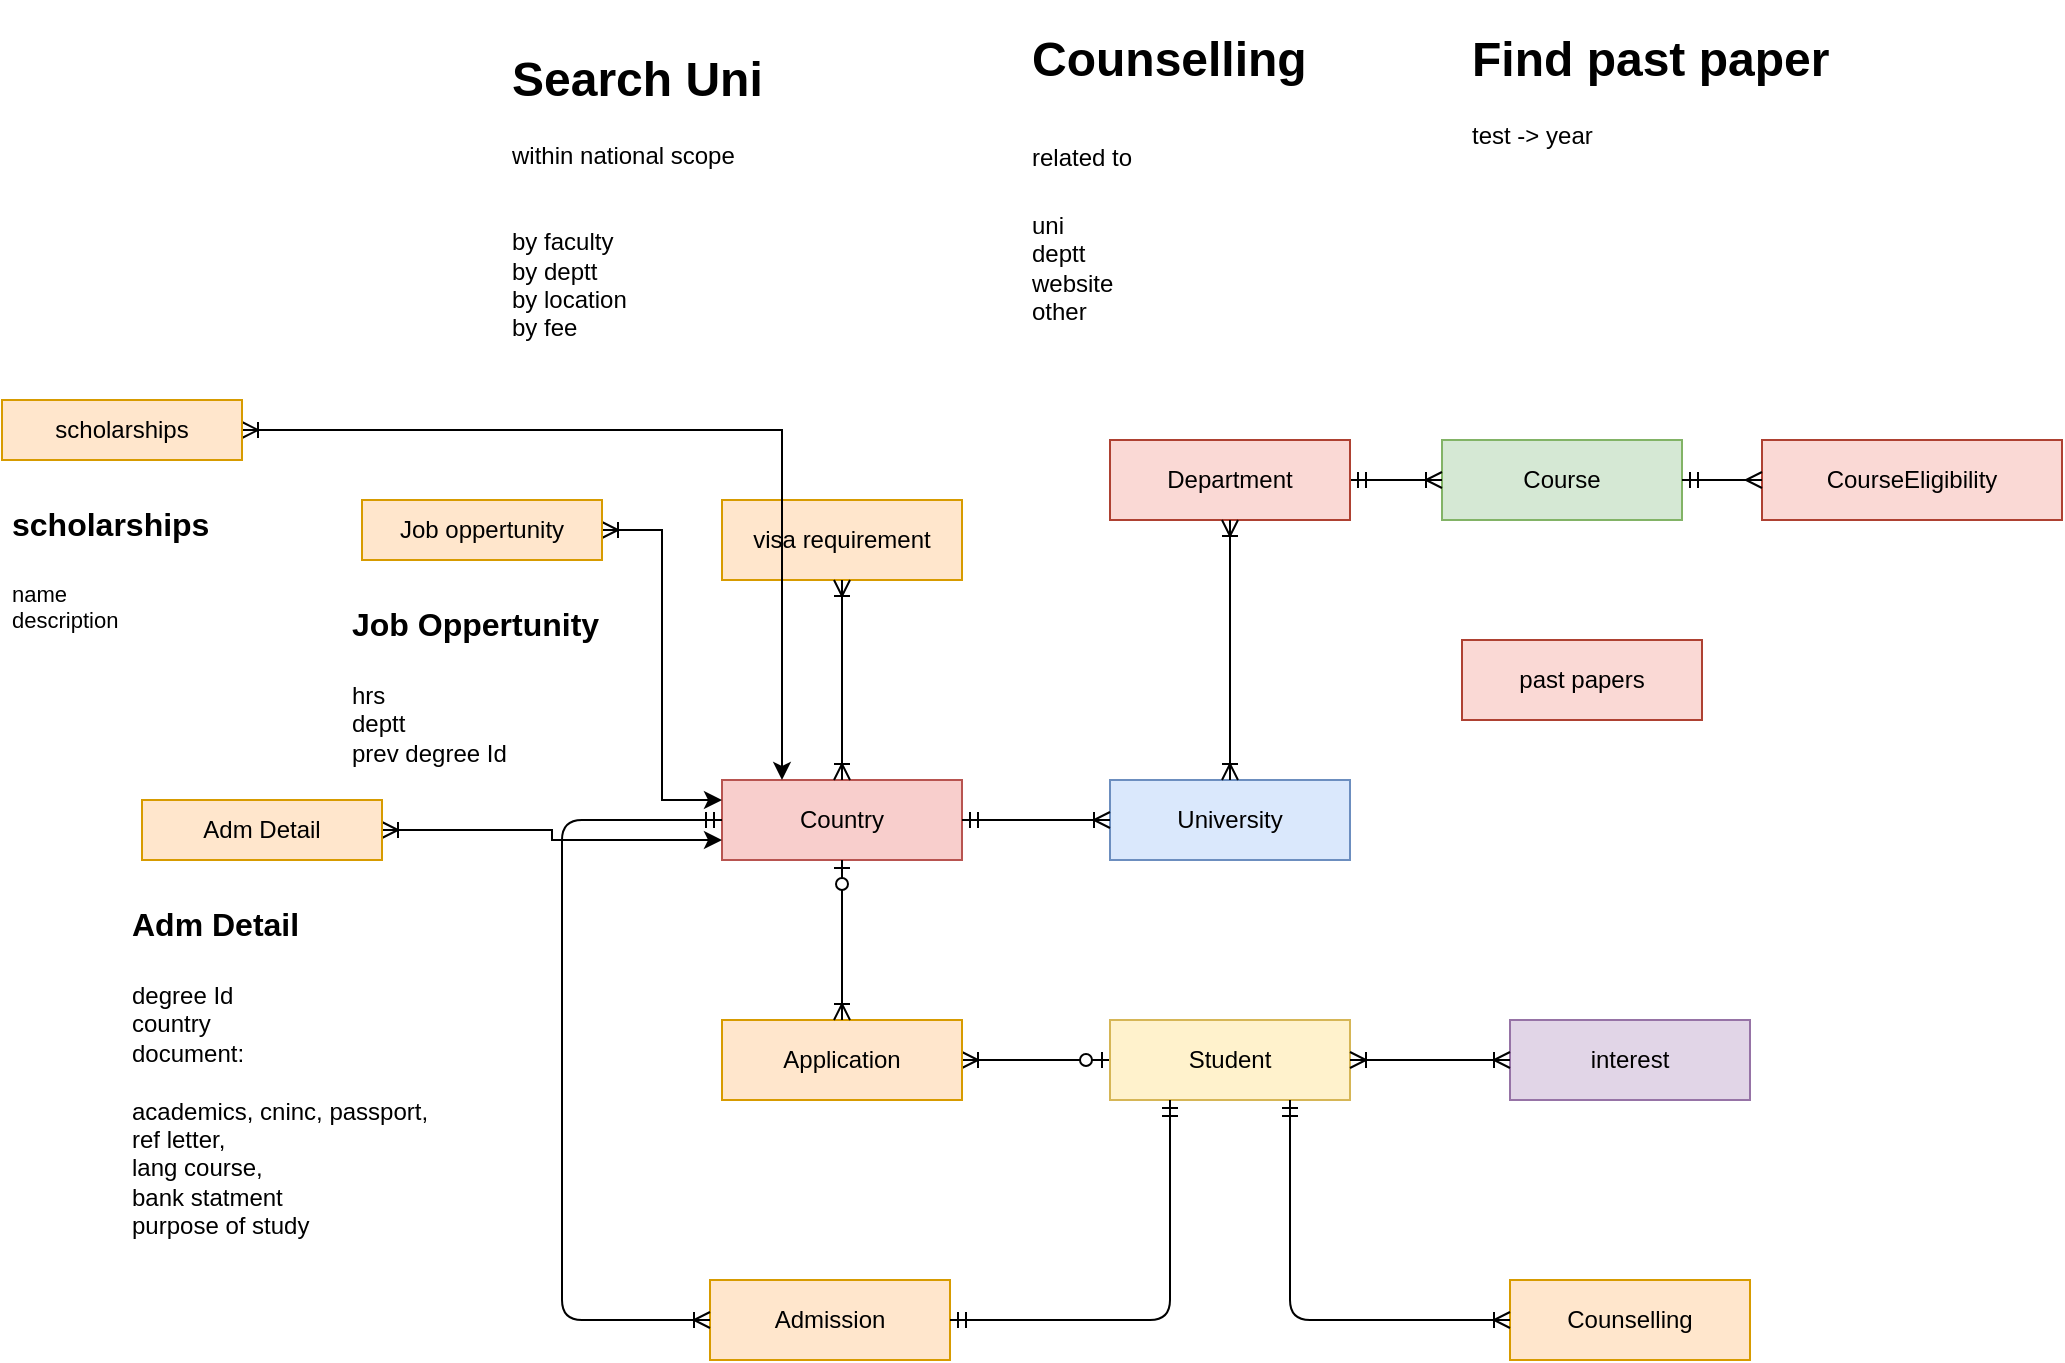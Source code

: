 <mxfile version="13.9.9" type="device"><diagram id="kT_2G1Oi2_d7CmoobZ1U" name="Page-1"><mxGraphModel dx="769" dy="1584" grid="1" gridSize="10" guides="1" tooltips="1" connect="1" arrows="1" fold="1" page="1" pageScale="1" pageWidth="850" pageHeight="1100" math="0" shadow="0"><root><mxCell id="0"/><mxCell id="1" parent="0"/><mxCell id="ePN3qTdCM2Kb01hTVGAU-1" value="Country" style="rounded=0;whiteSpace=wrap;html=1;fillColor=#f8cecc;strokeColor=#b85450;" vertex="1" parent="1"><mxGeometry x="400" y="190" width="120" height="40" as="geometry"/></mxCell><mxCell id="ePN3qTdCM2Kb01hTVGAU-2" value="University" style="rounded=0;whiteSpace=wrap;html=1;fillColor=#dae8fc;strokeColor=#6c8ebf;" vertex="1" parent="1"><mxGeometry x="594" y="190" width="120" height="40" as="geometry"/></mxCell><mxCell id="ePN3qTdCM2Kb01hTVGAU-3" value="Course" style="rounded=0;whiteSpace=wrap;html=1;fillColor=#d5e8d4;strokeColor=#82b366;" vertex="1" parent="1"><mxGeometry x="760" y="20" width="120" height="40" as="geometry"/></mxCell><mxCell id="ePN3qTdCM2Kb01hTVGAU-4" value="" style="edgeStyle=entityRelationEdgeStyle;fontSize=12;html=1;endArrow=ERoneToMany;startArrow=ERmandOne;entryX=0;entryY=0.5;entryDx=0;entryDy=0;exitX=1;exitY=0.5;exitDx=0;exitDy=0;" edge="1" parent="1" source="ePN3qTdCM2Kb01hTVGAU-1" target="ePN3qTdCM2Kb01hTVGAU-2"><mxGeometry width="100" height="100" relative="1" as="geometry"><mxPoint x="574" y="280" as="sourcePoint"/><mxPoint x="694" y="290" as="targetPoint"/></mxGeometry></mxCell><mxCell id="ePN3qTdCM2Kb01hTVGAU-5" value="" style="edgeStyle=entityRelationEdgeStyle;fontSize=12;html=1;endArrow=ERoneToMany;startArrow=ERzeroToOne;exitX=0;exitY=0.5;exitDx=0;exitDy=0;entryX=1;entryY=0.5;entryDx=0;entryDy=0;" edge="1" parent="1" source="ePN3qTdCM2Kb01hTVGAU-6" target="ePN3qTdCM2Kb01hTVGAU-7"><mxGeometry width="100" height="100" relative="1" as="geometry"><mxPoint x="554" y="530" as="sourcePoint"/><mxPoint x="514" y="380" as="targetPoint"/></mxGeometry></mxCell><mxCell id="ePN3qTdCM2Kb01hTVGAU-6" value="Student" style="rounded=0;whiteSpace=wrap;html=1;fillColor=#fff2cc;strokeColor=#d6b656;" vertex="1" parent="1"><mxGeometry x="594" y="310" width="120" height="40" as="geometry"/></mxCell><mxCell id="ePN3qTdCM2Kb01hTVGAU-7" value="Application" style="rounded=0;whiteSpace=wrap;html=1;fillColor=#ffe6cc;strokeColor=#d79b00;" vertex="1" parent="1"><mxGeometry x="400" y="310" width="120" height="40" as="geometry"/></mxCell><mxCell id="ePN3qTdCM2Kb01hTVGAU-8" value="interest" style="rounded=0;whiteSpace=wrap;html=1;fillColor=#e1d5e7;strokeColor=#9673a6;" vertex="1" parent="1"><mxGeometry x="794" y="310" width="120" height="40" as="geometry"/></mxCell><mxCell id="ePN3qTdCM2Kb01hTVGAU-9" value="" style="fontSize=12;html=1;endArrow=ERoneToMany;startArrow=ERzeroToOne;elbow=vertical;entryX=0.5;entryY=0;entryDx=0;entryDy=0;" edge="1" parent="1" source="ePN3qTdCM2Kb01hTVGAU-1" target="ePN3qTdCM2Kb01hTVGAU-7"><mxGeometry width="100" height="100" relative="1" as="geometry"><mxPoint x="524" y="340" as="sourcePoint"/><mxPoint x="464" y="310" as="targetPoint"/></mxGeometry></mxCell><mxCell id="ePN3qTdCM2Kb01hTVGAU-10" value="" style="edgeStyle=entityRelationEdgeStyle;fontSize=12;html=1;endArrow=ERoneToMany;startArrow=ERoneToMany;entryX=0;entryY=0.5;entryDx=0;entryDy=0;exitX=1;exitY=0.5;exitDx=0;exitDy=0;" edge="1" parent="1" source="ePN3qTdCM2Kb01hTVGAU-6" target="ePN3qTdCM2Kb01hTVGAU-8"><mxGeometry width="100" height="100" relative="1" as="geometry"><mxPoint x="594" y="350" as="sourcePoint"/><mxPoint x="694" y="250" as="targetPoint"/></mxGeometry></mxCell><mxCell id="ePN3qTdCM2Kb01hTVGAU-11" value="Admission" style="rounded=0;whiteSpace=wrap;html=1;fillColor=#ffe6cc;strokeColor=#d79b00;" vertex="1" parent="1"><mxGeometry x="394" y="440" width="120" height="40" as="geometry"/></mxCell><mxCell id="ePN3qTdCM2Kb01hTVGAU-12" value="Counselling" style="rounded=0;whiteSpace=wrap;html=1;fillColor=#ffe6cc;strokeColor=#d79b00;" vertex="1" parent="1"><mxGeometry x="794" y="440" width="120" height="40" as="geometry"/></mxCell><mxCell id="ePN3qTdCM2Kb01hTVGAU-13" value="" style="edgeStyle=orthogonalEdgeStyle;fontSize=12;html=1;endArrow=ERoneToMany;startArrow=ERmandOne;entryX=0;entryY=0.5;entryDx=0;entryDy=0;exitX=0.75;exitY=1;exitDx=0;exitDy=0;" edge="1" parent="1" source="ePN3qTdCM2Kb01hTVGAU-6" target="ePN3qTdCM2Kb01hTVGAU-12"><mxGeometry width="100" height="100" relative="1" as="geometry"><mxPoint x="594" y="350" as="sourcePoint"/><mxPoint x="694" y="250" as="targetPoint"/></mxGeometry></mxCell><mxCell id="ePN3qTdCM2Kb01hTVGAU-14" value="visa requirement" style="rounded=0;whiteSpace=wrap;html=1;fillColor=#ffe6cc;strokeColor=#d79b00;" vertex="1" parent="1"><mxGeometry x="400" y="50" width="120" height="40" as="geometry"/></mxCell><mxCell id="ePN3qTdCM2Kb01hTVGAU-15" value="" style="fontSize=12;html=1;endArrow=ERoneToMany;startArrow=ERoneToMany;entryX=0.5;entryY=1;entryDx=0;entryDy=0;exitX=0.5;exitY=0;exitDx=0;exitDy=0;" edge="1" parent="1" source="ePN3qTdCM2Kb01hTVGAU-1" target="ePN3qTdCM2Kb01hTVGAU-14"><mxGeometry width="100" height="100" relative="1" as="geometry"><mxPoint x="594" y="230" as="sourcePoint"/><mxPoint x="694" y="130" as="targetPoint"/></mxGeometry></mxCell><mxCell id="ePN3qTdCM2Kb01hTVGAU-16" value="" style="edgeStyle=orthogonalEdgeStyle;fontSize=12;html=1;endArrow=ERoneToMany;startArrow=ERmandOne;exitX=0;exitY=0.5;exitDx=0;exitDy=0;entryX=0;entryY=0.5;entryDx=0;entryDy=0;" edge="1" parent="1" source="ePN3qTdCM2Kb01hTVGAU-1" target="ePN3qTdCM2Kb01hTVGAU-11"><mxGeometry width="100" height="100" relative="1" as="geometry"><mxPoint x="230.0" y="320.0" as="sourcePoint"/><mxPoint x="350" y="550" as="targetPoint"/><Array as="points"><mxPoint x="320" y="210"/><mxPoint x="320" y="460"/></Array></mxGeometry></mxCell><mxCell id="ePN3qTdCM2Kb01hTVGAU-17" value="" style="edgeStyle=orthogonalEdgeStyle;fontSize=12;html=1;endArrow=ERmandOne;startArrow=ERmandOne;entryX=0.25;entryY=1;entryDx=0;entryDy=0;exitX=1;exitY=0.5;exitDx=0;exitDy=0;elbow=vertical;" edge="1" parent="1" source="ePN3qTdCM2Kb01hTVGAU-11" target="ePN3qTdCM2Kb01hTVGAU-6"><mxGeometry width="100" height="100" relative="1" as="geometry"><mxPoint x="530" y="330" as="sourcePoint"/><mxPoint x="630" y="230" as="targetPoint"/></mxGeometry></mxCell><mxCell id="ePN3qTdCM2Kb01hTVGAU-18" value="past papers" style="rounded=0;whiteSpace=wrap;html=1;strokeColor=#ae4132;fillColor=#fad9d5;" vertex="1" parent="1"><mxGeometry x="770" y="120" width="120" height="40" as="geometry"/></mxCell><mxCell id="ePN3qTdCM2Kb01hTVGAU-19" value="" style="edgeStyle=orthogonalEdgeStyle;fontSize=12;html=1;endArrow=ERoneToMany;startArrow=ERmandOne;entryX=0;entryY=0.5;entryDx=0;entryDy=0;exitX=1;exitY=0.5;exitDx=0;exitDy=0;" edge="1" parent="1" source="ePN3qTdCM2Kb01hTVGAU-20" target="ePN3qTdCM2Kb01hTVGAU-3"><mxGeometry width="100" height="100" relative="1" as="geometry"><mxPoint x="720" y="50" as="sourcePoint"/><mxPoint x="730" y="170" as="targetPoint"/></mxGeometry></mxCell><mxCell id="ePN3qTdCM2Kb01hTVGAU-20" value="Department" style="rounded=0;whiteSpace=wrap;html=1;strokeColor=#ae4132;fillColor=#fad9d5;" vertex="1" parent="1"><mxGeometry x="594" y="20" width="120" height="40" as="geometry"/></mxCell><mxCell id="ePN3qTdCM2Kb01hTVGAU-21" value="" style="edgeStyle=orthogonalEdgeStyle;fontSize=12;html=1;endArrow=ERoneToMany;startArrow=ERoneToMany;exitX=0.5;exitY=0;exitDx=0;exitDy=0;startFill=0;" edge="1" parent="1" source="ePN3qTdCM2Kb01hTVGAU-2" target="ePN3qTdCM2Kb01hTVGAU-20"><mxGeometry width="100" height="100" relative="1" as="geometry"><mxPoint x="724.0" y="140" as="sourcePoint"/><mxPoint x="864.0" y="200" as="targetPoint"/></mxGeometry></mxCell><mxCell id="ePN3qTdCM2Kb01hTVGAU-22" value="CourseEligibility" style="rounded=0;whiteSpace=wrap;html=1;strokeColor=#ae4132;fillColor=#fad9d5;" vertex="1" parent="1"><mxGeometry x="920" y="20" width="150" height="40" as="geometry"/></mxCell><mxCell id="ePN3qTdCM2Kb01hTVGAU-23" value="" style="edgeStyle=orthogonalEdgeStyle;fontSize=12;html=1;endArrow=ERmandOne;startArrow=ERmany;elbow=vertical;entryX=1;entryY=0.5;entryDx=0;entryDy=0;endFill=0;startFill=0;" edge="1" parent="1" source="ePN3qTdCM2Kb01hTVGAU-22" target="ePN3qTdCM2Kb01hTVGAU-3"><mxGeometry width="100" height="100" relative="1" as="geometry"><mxPoint x="780" y="150" as="sourcePoint"/><mxPoint x="750" y="70" as="targetPoint"/></mxGeometry></mxCell><mxCell id="ePN3qTdCM2Kb01hTVGAU-24" value="&lt;h1&gt;Search Uni&amp;nbsp;&lt;/h1&gt;&lt;div&gt;&lt;span&gt;within national scope&lt;/span&gt;&lt;br&gt;&lt;/div&gt;&lt;div&gt;&lt;span&gt;&lt;br&gt;&lt;/span&gt;&lt;/div&gt;&lt;div&gt;&lt;span&gt;&lt;br&gt;&lt;/span&gt;&lt;/div&gt;&lt;div&gt;&lt;span&gt;by faculty&lt;/span&gt;&lt;/div&gt;&lt;div&gt;&lt;span&gt;by deptt&lt;/span&gt;&lt;/div&gt;&lt;div&gt;&lt;span&gt;by location&lt;/span&gt;&lt;/div&gt;&lt;div&gt;&lt;span&gt;by fee&lt;/span&gt;&lt;/div&gt;&lt;div&gt;&lt;span&gt;&lt;br&gt;&lt;/span&gt;&lt;/div&gt;" style="text;html=1;strokeColor=none;fillColor=none;spacing=5;spacingTop=-20;whiteSpace=wrap;overflow=hidden;rounded=0;" vertex="1" parent="1"><mxGeometry x="290" y="-180" width="190" height="170" as="geometry"/></mxCell><mxCell id="ePN3qTdCM2Kb01hTVGAU-25" value="&lt;h1&gt;&lt;span&gt;Counselling&lt;/span&gt;&lt;/h1&gt;&lt;h1&gt;&lt;span style=&quot;font-size: 12px ; font-weight: 400&quot;&gt;related to&lt;/span&gt;&lt;/h1&gt;&lt;div&gt;&lt;span style=&quot;font-size: 12px ; font-weight: 400&quot;&gt;uni&lt;/span&gt;&lt;/div&gt;&lt;div&gt;&lt;span style=&quot;font-size: 12px ; font-weight: 400&quot;&gt;deptt&lt;/span&gt;&lt;/div&gt;&lt;div&gt;&lt;span style=&quot;font-size: 12px ; font-weight: 400&quot;&gt;website&lt;/span&gt;&lt;/div&gt;&lt;div&gt;other&lt;/div&gt;" style="text;html=1;strokeColor=none;fillColor=none;spacing=5;spacingTop=-20;whiteSpace=wrap;overflow=hidden;rounded=0;" vertex="1" parent="1"><mxGeometry x="550" y="-190" width="190" height="170" as="geometry"/></mxCell><mxCell id="ePN3qTdCM2Kb01hTVGAU-26" value="&lt;h1&gt;Find past paper&lt;/h1&gt;&lt;div&gt;test -&amp;gt; year&lt;/div&gt;" style="text;html=1;strokeColor=none;fillColor=none;spacing=5;spacingTop=-20;whiteSpace=wrap;overflow=hidden;rounded=0;" vertex="1" parent="1"><mxGeometry x="770" y="-190" width="201" height="70" as="geometry"/></mxCell><mxCell id="ePN3qTdCM2Kb01hTVGAU-27" style="edgeStyle=orthogonalEdgeStyle;rounded=0;orthogonalLoop=1;jettySize=auto;html=1;entryX=0;entryY=0.25;entryDx=0;entryDy=0;startArrow=ERoneToMany;startFill=0;" edge="1" parent="1" source="ePN3qTdCM2Kb01hTVGAU-28" target="ePN3qTdCM2Kb01hTVGAU-1"><mxGeometry relative="1" as="geometry"/></mxCell><mxCell id="ePN3qTdCM2Kb01hTVGAU-28" value="Job oppertunity" style="rounded=0;whiteSpace=wrap;html=1;fillColor=#ffe6cc;strokeColor=#d79b00;" vertex="1" parent="1"><mxGeometry x="220" y="50" width="120" height="30" as="geometry"/></mxCell><mxCell id="ePN3qTdCM2Kb01hTVGAU-29" value="&lt;h1&gt;&lt;font style=&quot;font-size: 16px&quot;&gt;Job Oppertunity&amp;nbsp;&lt;/font&gt;&lt;/h1&gt;&lt;div&gt;&lt;span&gt;hrs&lt;/span&gt;&lt;br&gt;&lt;/div&gt;&lt;div&gt;deptt&lt;/div&gt;&lt;div&gt;prev degree Id&lt;/div&gt;&lt;div&gt;&lt;br&gt;&lt;/div&gt;" style="text;html=1;strokeColor=none;fillColor=none;spacing=5;spacingTop=-20;whiteSpace=wrap;overflow=hidden;rounded=0;" vertex="1" parent="1"><mxGeometry x="210" y="90" width="190" height="110" as="geometry"/></mxCell><mxCell id="ePN3qTdCM2Kb01hTVGAU-30" style="edgeStyle=orthogonalEdgeStyle;rounded=0;orthogonalLoop=1;jettySize=auto;html=1;entryX=0;entryY=0.75;entryDx=0;entryDy=0;startArrow=ERoneToMany;startFill=0;" edge="1" parent="1" source="ePN3qTdCM2Kb01hTVGAU-31" target="ePN3qTdCM2Kb01hTVGAU-1"><mxGeometry relative="1" as="geometry"/></mxCell><mxCell id="ePN3qTdCM2Kb01hTVGAU-31" value="Adm Detail" style="rounded=0;whiteSpace=wrap;html=1;fillColor=#ffe6cc;strokeColor=#d79b00;" vertex="1" parent="1"><mxGeometry x="110" y="200" width="120" height="30" as="geometry"/></mxCell><mxCell id="ePN3qTdCM2Kb01hTVGAU-32" value="&lt;h1&gt;&lt;span style=&quot;font-size: 16px&quot;&gt;Adm Detail&lt;/span&gt;&lt;/h1&gt;&lt;div&gt;degree Id&lt;/div&gt;&lt;div&gt;country&lt;/div&gt;&lt;div&gt;document:&amp;nbsp;&lt;/div&gt;&lt;div&gt;&lt;br&gt;&lt;/div&gt;&lt;div&gt;academics, cninc, passport,&lt;/div&gt;&lt;div&gt;ref letter,&amp;nbsp;&lt;/div&gt;&lt;div&gt;lang course,&lt;/div&gt;&lt;div&gt;bank statment&lt;/div&gt;&lt;div&gt;purpose of study&lt;/div&gt;&lt;div&gt;&lt;br&gt;&lt;/div&gt;" style="text;html=1;strokeColor=none;fillColor=none;spacing=5;spacingTop=-20;whiteSpace=wrap;overflow=hidden;rounded=0;" vertex="1" parent="1"><mxGeometry x="100" y="240" width="170" height="190" as="geometry"/></mxCell><mxCell id="ePN3qTdCM2Kb01hTVGAU-33" style="edgeStyle=orthogonalEdgeStyle;rounded=0;orthogonalLoop=1;jettySize=auto;html=1;entryX=0.25;entryY=0;entryDx=0;entryDy=0;startArrow=ERoneToMany;startFill=0;" edge="1" parent="1" source="ePN3qTdCM2Kb01hTVGAU-34" target="ePN3qTdCM2Kb01hTVGAU-1"><mxGeometry relative="1" as="geometry"/></mxCell><mxCell id="ePN3qTdCM2Kb01hTVGAU-34" value="scholarships" style="rounded=0;whiteSpace=wrap;html=1;fillColor=#ffe6cc;strokeColor=#d79b00;" vertex="1" parent="1"><mxGeometry x="40" width="120" height="30" as="geometry"/></mxCell><mxCell id="ePN3qTdCM2Kb01hTVGAU-35" value="&lt;h1&gt;&lt;span style=&quot;font-size: 16px&quot;&gt;scholarships&lt;/span&gt;&lt;/h1&gt;&lt;h1 style=&quot;font-size: 11px&quot;&gt;&lt;div&gt;&lt;span style=&quot;font-weight: 400&quot;&gt;name&lt;/span&gt;&lt;/div&gt;&lt;div&gt;&lt;span style=&quot;font-weight: 400&quot;&gt;description&lt;/span&gt;&lt;/div&gt;&lt;/h1&gt;" style="text;html=1;strokeColor=none;fillColor=none;spacing=5;spacingTop=-20;whiteSpace=wrap;overflow=hidden;rounded=0;" vertex="1" parent="1"><mxGeometry x="40" y="40" width="170" height="80" as="geometry"/></mxCell></root></mxGraphModel></diagram></mxfile>